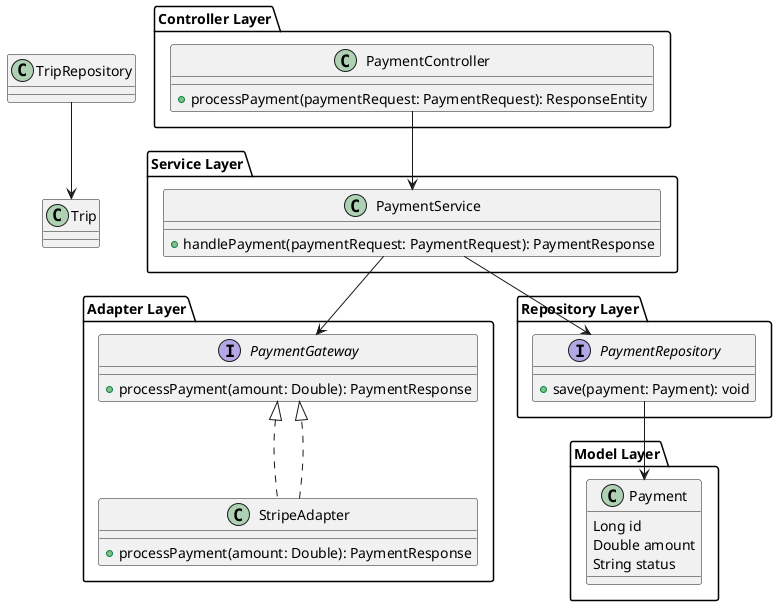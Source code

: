 @startuml

package "Controller Layer" {
    class PaymentController {
        + processPayment(paymentRequest: PaymentRequest): ResponseEntity
    }
}

package "Service Layer" {
    class PaymentService {
        + handlePayment(paymentRequest: PaymentRequest): PaymentResponse
    }

}

package "Repository Layer" {
    interface PaymentRepository {
        + save(payment: Payment): void
    }
}

package "Model Layer" {
    class Payment {
        Long id
        Double amount
        String status
    }
}

package "Adapter Layer" {
    interface PaymentGateway {
        + processPayment(amount: Double): PaymentResponse
    }
    class StripeAdapter implements PaymentGateway {
        + processPayment(amount: Double): PaymentResponse
    }


}

PaymentService --> PaymentGateway
StripeAdapter ..|> PaymentGateway

PaymentController --> PaymentService


PaymentService --> PaymentRepository

TripRepository --> Trip
PaymentRepository --> Payment

@enduml